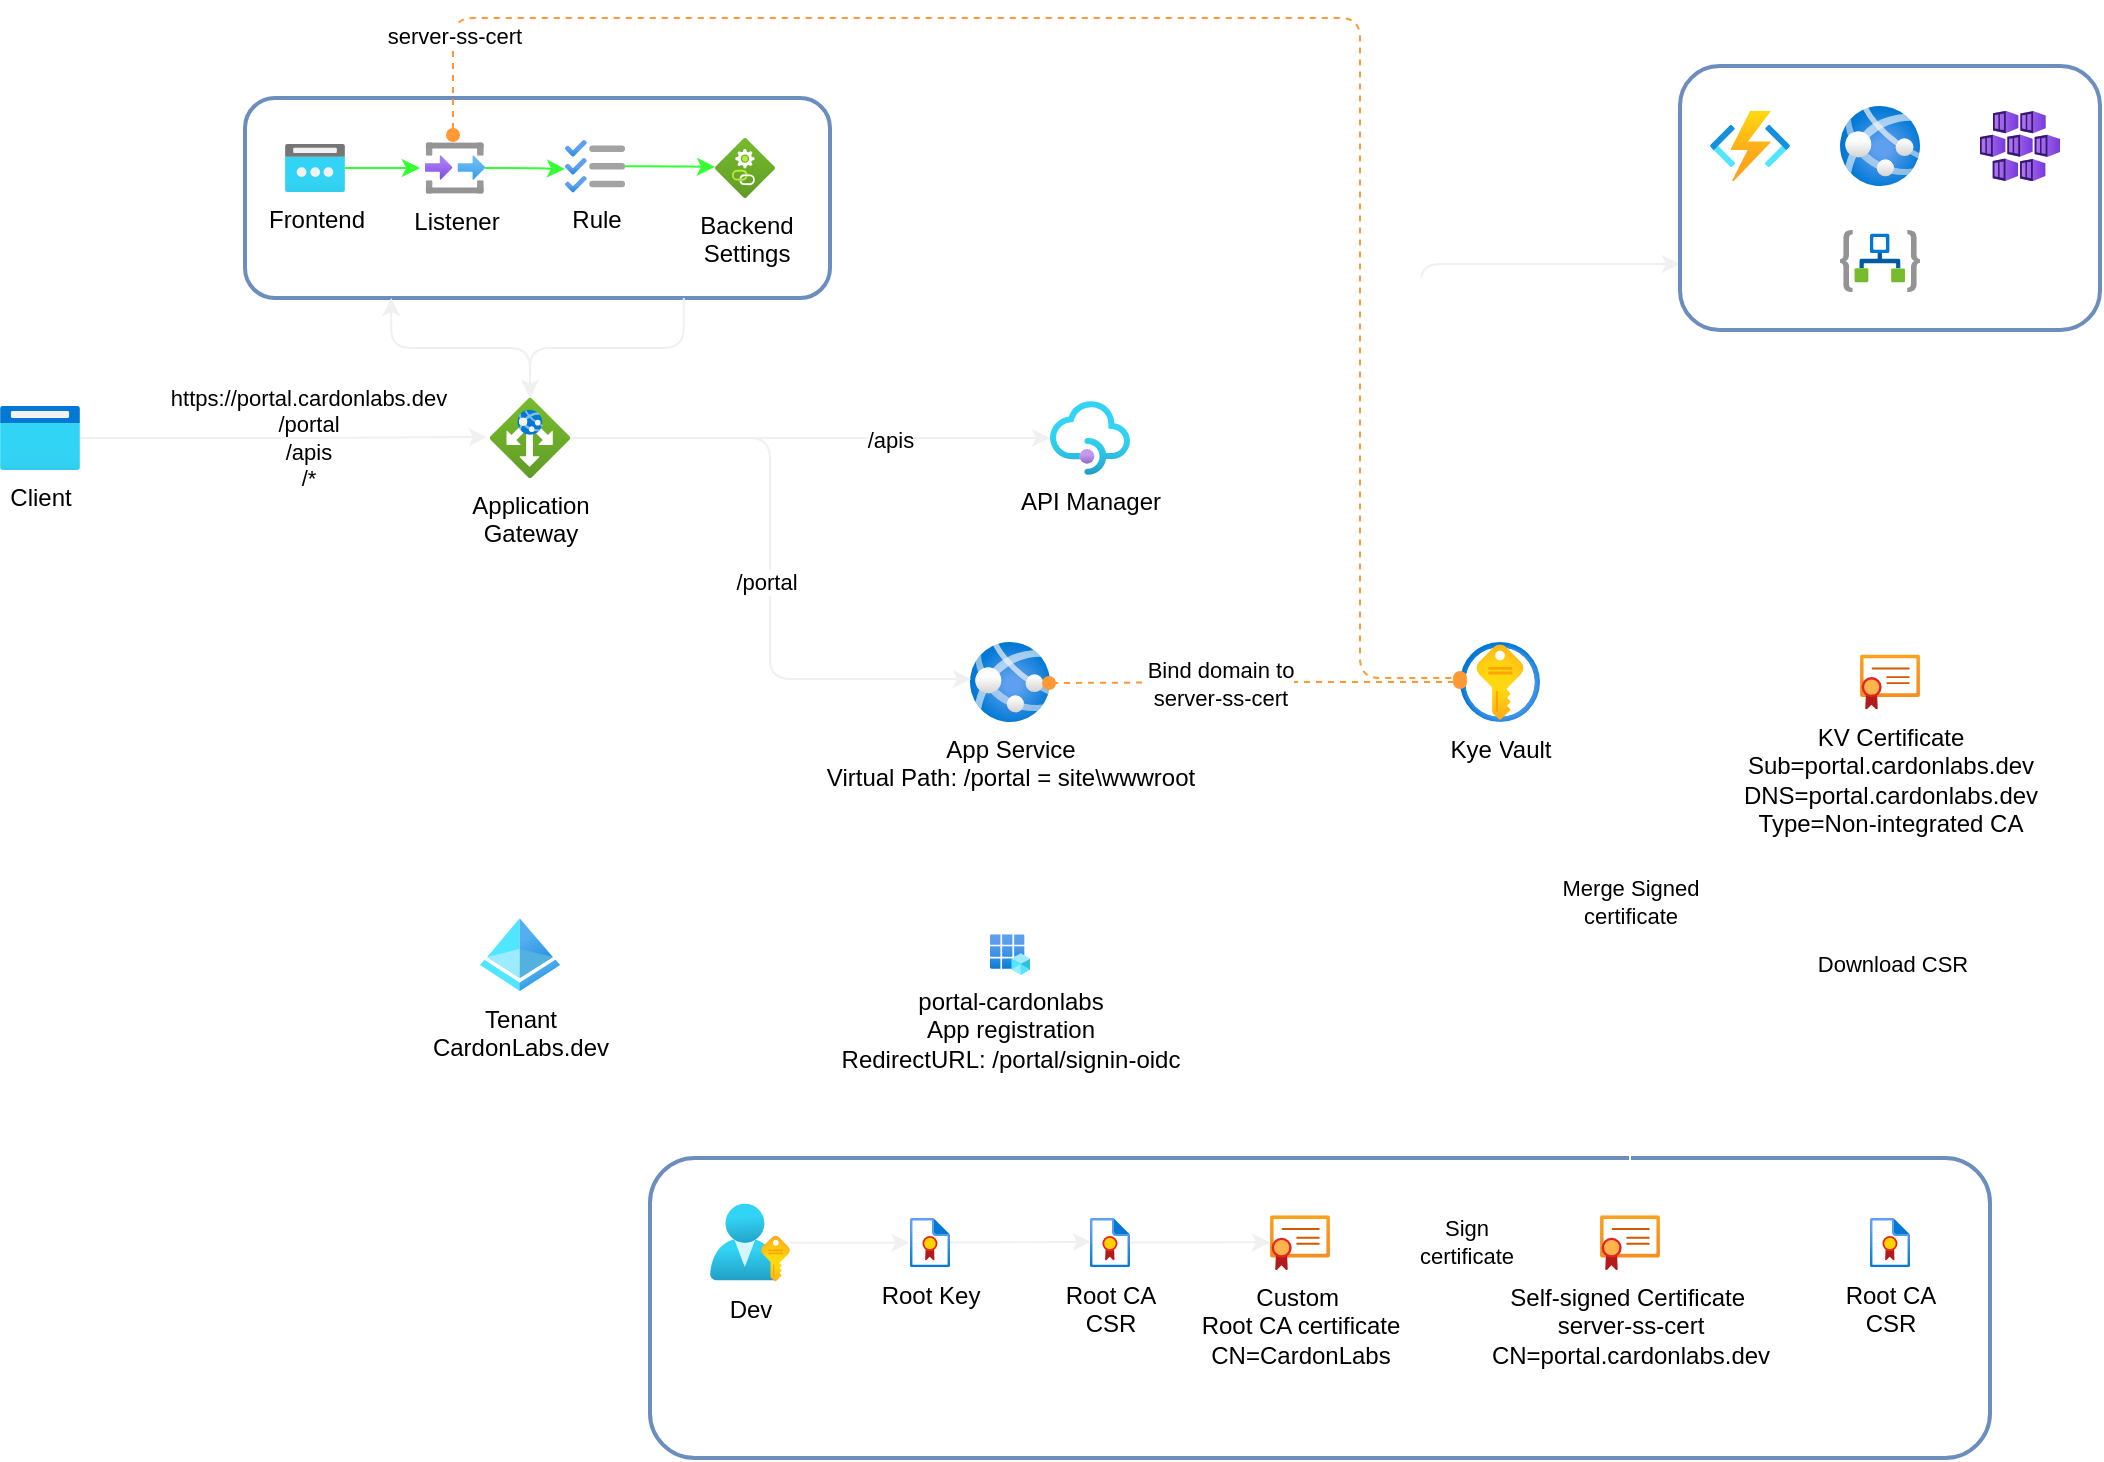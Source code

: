 <mxfile>
    <diagram id="nDjplr-gej5zvjF1l5PW" name="Page-1">
        <mxGraphModel dx="878" dy="854" grid="0" gridSize="10" guides="1" tooltips="1" connect="1" arrows="1" fold="1" page="1" pageScale="1" pageWidth="1100" pageHeight="850" math="0" shadow="0">
            <root>
                <mxCell id="0"/>
                <mxCell id="1" parent="0"/>
                <mxCell id="74" value="Download CSR" style="edgeStyle=orthogonalEdgeStyle;html=1;entryX=0.525;entryY=0.02;entryDx=0;entryDy=0;entryPerimeter=0;startArrow=none;startFill=0;endArrow=classic;endFill=1;strokeColor=#FFFFFF;" parent="1" source="13" target="24" edge="1">
                    <mxGeometry relative="1" as="geometry"/>
                </mxCell>
                <mxCell id="59" value="" style="rounded=1;whiteSpace=wrap;html=1;fillColor=none;strokeColor=#6c8ebf;strokeWidth=2;" parent="1" vertex="1">
                    <mxGeometry x="355" y="660" width="670" height="150" as="geometry"/>
                </mxCell>
                <mxCell id="47" value="" style="rounded=1;whiteSpace=wrap;html=1;fillColor=none;strokeColor=#6c8ebf;strokeWidth=2;" parent="1" vertex="1">
                    <mxGeometry x="152.5" y="130" width="292.5" height="100" as="geometry"/>
                </mxCell>
                <mxCell id="50" value="https://portal.cardonlabs.dev&lt;br&gt;/portal&lt;br&gt;/apis&lt;br&gt;/*" style="edgeStyle=orthogonalEdgeStyle;html=1;entryX=-0.037;entryY=0.488;entryDx=0;entryDy=0;entryPerimeter=0;labelBackgroundColor=none;strokeColor=#F0F0F0;" parent="1" source="2" target="5" edge="1">
                    <mxGeometry x="0.005" y="-10" relative="1" as="geometry">
                        <mxPoint x="1" as="offset"/>
                    </mxGeometry>
                </mxCell>
                <mxCell id="2" value="Client" style="aspect=fixed;html=1;points=[];align=center;image;fontSize=12;image=img/lib/azure2/general/Browser.svg;" parent="1" vertex="1">
                    <mxGeometry x="30" y="284" width="40" height="32" as="geometry"/>
                </mxCell>
                <mxCell id="82" style="edgeStyle=orthogonalEdgeStyle;html=1;startArrow=classic;startFill=1;endArrow=classic;endFill=1;strokeColor=#FFFFFF;" parent="1" source="4" target="72" edge="1">
                    <mxGeometry relative="1" as="geometry"/>
                </mxCell>
                <mxCell id="4" value="App Service&lt;br&gt;Virtual Path: /portal = site\wwwroot" style="aspect=fixed;html=1;points=[];align=center;image;fontSize=12;image=img/lib/azure2/app_services/App_Services.svg;" parent="1" vertex="1">
                    <mxGeometry x="515" y="402" width="40" height="40" as="geometry"/>
                </mxCell>
                <mxCell id="38" style="edgeStyle=orthogonalEdgeStyle;html=1;strokeColor=#F0F0F0;" parent="1" source="5" target="6" edge="1">
                    <mxGeometry relative="1" as="geometry"/>
                </mxCell>
                <mxCell id="85" value="/apis" style="edgeLabel;html=1;align=center;verticalAlign=middle;resizable=0;points=[];" parent="38" vertex="1" connectable="0">
                    <mxGeometry x="0.335" relative="1" as="geometry">
                        <mxPoint y="1" as="offset"/>
                    </mxGeometry>
                </mxCell>
                <mxCell id="39" style="edgeStyle=orthogonalEdgeStyle;html=1;entryX=0.013;entryY=0.463;entryDx=0;entryDy=0;entryPerimeter=0;strokeColor=#F0F0F0;" parent="1" source="5" target="4" edge="1">
                    <mxGeometry relative="1" as="geometry">
                        <Array as="points">
                            <mxPoint x="415" y="300"/>
                            <mxPoint x="415" y="421"/>
                        </Array>
                    </mxGeometry>
                </mxCell>
                <mxCell id="84" value="/portal" style="edgeLabel;html=1;align=center;verticalAlign=middle;resizable=0;points=[];" parent="39" vertex="1" connectable="0">
                    <mxGeometry x="0.062" y="-2" relative="1" as="geometry">
                        <mxPoint y="1" as="offset"/>
                    </mxGeometry>
                </mxCell>
                <mxCell id="51" style="edgeStyle=orthogonalEdgeStyle;html=1;entryX=0.25;entryY=1;entryDx=0;entryDy=0;strokeColor=#F0F0F0;" parent="1" source="5" target="47" edge="1">
                    <mxGeometry relative="1" as="geometry"/>
                </mxCell>
                <mxCell id="5" value="Application&lt;br&gt;Gateway" style="aspect=fixed;html=1;points=[];align=center;image;fontSize=12;image=img/lib/azure2/networking/Application_Gateways.svg;" parent="1" vertex="1">
                    <mxGeometry x="275" y="280" width="40" height="40" as="geometry"/>
                </mxCell>
                <mxCell id="37" style="edgeStyle=orthogonalEdgeStyle;html=1;entryX=0;entryY=0.75;entryDx=0;entryDy=0;strokeColor=#F0F0F0;" parent="1" source="6" target="34" edge="1">
                    <mxGeometry relative="1" as="geometry">
                        <Array as="points">
                            <mxPoint x="740" y="300"/>
                            <mxPoint x="740" y="213"/>
                        </Array>
                    </mxGeometry>
                </mxCell>
                <mxCell id="87" style="edgeStyle=orthogonalEdgeStyle;html=1;entryX=0;entryY=0.25;entryDx=0;entryDy=0;labelBackgroundColor=none;startArrow=classic;startFill=1;endArrow=classic;endFill=1;strokeColor=#FFFFFF;" parent="1" source="6" target="34" edge="1">
                    <mxGeometry relative="1" as="geometry">
                        <Array as="points">
                            <mxPoint x="740" y="300"/>
                            <mxPoint x="740" y="147"/>
                        </Array>
                    </mxGeometry>
                </mxCell>
                <mxCell id="88" style="edgeStyle=orthogonalEdgeStyle;html=1;entryX=0;entryY=0.5;entryDx=0;entryDy=0;labelBackgroundColor=none;startArrow=classic;startFill=1;endArrow=classic;endFill=1;strokeColor=#FFFFFF;" parent="1" source="6" target="34" edge="1">
                    <mxGeometry relative="1" as="geometry">
                        <Array as="points">
                            <mxPoint x="740" y="300"/>
                            <mxPoint x="740" y="180"/>
                        </Array>
                    </mxGeometry>
                </mxCell>
                <mxCell id="6" value="API Manager" style="aspect=fixed;html=1;points=[];align=center;image;fontSize=12;image=img/lib/azure2/integration/API_Management_Services.svg;" parent="1" vertex="1">
                    <mxGeometry x="555" y="281.54" width="40" height="36.92" as="geometry"/>
                </mxCell>
                <mxCell id="76" style="edgeStyle=orthogonalEdgeStyle;html=1;entryX=-0.083;entryY=0.518;entryDx=0;entryDy=0;entryPerimeter=0;startArrow=none;startFill=0;endArrow=classic;endFill=1;strokeColor=#FFFFFF;" parent="1" source="9" target="13" edge="1">
                    <mxGeometry relative="1" as="geometry"/>
                </mxCell>
                <mxCell id="9" value="Kye Vault" style="aspect=fixed;html=1;points=[];align=center;image;fontSize=12;image=img/lib/azure2/security/Key_Vaults.svg;" parent="1" vertex="1">
                    <mxGeometry x="760" y="402" width="40" height="40" as="geometry"/>
                </mxCell>
                <mxCell id="13" value="KV Certificate&lt;br&gt;Sub=portal.cardonlabs.dev&lt;br&gt;DNS=portal.cardonlabs.dev&lt;br&gt;Type=Non-integrated CA" style="aspect=fixed;html=1;points=[];align=center;image;fontSize=12;image=img/lib/azure2/app_services/App_Service_Certificates.svg;labelBackgroundColor=none;" parent="1" vertex="1">
                    <mxGeometry x="960" y="408.3" width="30" height="27.4" as="geometry"/>
                </mxCell>
                <mxCell id="49" value="" style="group" parent="1" vertex="1" connectable="0">
                    <mxGeometry x="870" y="114" width="210" height="132" as="geometry"/>
                </mxCell>
                <mxCell id="34" value="" style="rounded=1;whiteSpace=wrap;html=1;fillColor=none;strokeColor=#6c8ebf;strokeWidth=2;" parent="49" vertex="1">
                    <mxGeometry width="210" height="132" as="geometry"/>
                </mxCell>
                <mxCell id="7" value="" style="aspect=fixed;html=1;points=[];align=center;image;fontSize=12;image=img/lib/azure2/compute/Function_Apps.svg;" parent="49" vertex="1">
                    <mxGeometry x="15" y="22.36" width="40" height="35.29" as="geometry"/>
                </mxCell>
                <mxCell id="30" value="" style="aspect=fixed;html=1;points=[];align=center;image;fontSize=12;image=img/lib/azure2/app_services/App_Services.svg;" parent="49" vertex="1">
                    <mxGeometry x="80" y="20" width="40" height="40" as="geometry"/>
                </mxCell>
                <mxCell id="35" value="" style="aspect=fixed;html=1;points=[];align=center;image;fontSize=12;image=img/lib/azure2/containers/Kubernetes_Services.svg;strokeWidth=2;fillColor=none;" parent="49" vertex="1">
                    <mxGeometry x="150" y="22.36" width="40" height="35.29" as="geometry"/>
                </mxCell>
                <mxCell id="36" value="" style="aspect=fixed;html=1;points=[];align=center;image;fontSize=12;image=img/lib/azure2/integration/Logic_Apps.svg;strokeWidth=2;fillColor=none;" parent="49" vertex="1">
                    <mxGeometry x="80" y="82" width="40" height="31.04" as="geometry"/>
                </mxCell>
                <mxCell id="53" style="edgeStyle=orthogonalEdgeStyle;html=1;exitX=0.75;exitY=1;exitDx=0;exitDy=0;entryX=0.5;entryY=0;entryDx=0;entryDy=0;entryPerimeter=0;strokeColor=#F0F0F0;" parent="1" source="47" target="5" edge="1">
                    <mxGeometry relative="1" as="geometry"/>
                </mxCell>
                <mxCell id="64" style="edgeStyle=orthogonalEdgeStyle;html=1;entryX=0.988;entryY=0.513;entryDx=0;entryDy=0;entryPerimeter=0;startArrow=oval;startFill=1;endArrow=oval;endFill=1;strokeColor=#FF9933;dashed=1;" parent="1" source="9" target="4" edge="1">
                    <mxGeometry relative="1" as="geometry"/>
                </mxCell>
                <mxCell id="86" value="Bind domain to&lt;br&gt;server-ss-cert" style="edgeLabel;html=1;align=center;verticalAlign=middle;resizable=0;points=[];" parent="64" vertex="1" connectable="0">
                    <mxGeometry x="0.69" y="2" relative="1" as="geometry">
                        <mxPoint x="53" y="-2" as="offset"/>
                    </mxGeometry>
                </mxCell>
                <mxCell id="70" style="edgeStyle=orthogonalEdgeStyle;html=1;entryX=0;entryY=0.483;entryDx=0;entryDy=0;entryPerimeter=0;startArrow=none;startFill=0;endArrow=classic;endFill=1;strokeColor=#33FF33;" parent="1" source="41" target="45" edge="1">
                    <mxGeometry relative="1" as="geometry"/>
                </mxCell>
                <mxCell id="41" value="Rule" style="aspect=fixed;html=1;points=[];align=center;image;fontSize=12;image=img/lib/azure2/general/Backlog.svg;strokeWidth=2;fillColor=none;" parent="1" vertex="1">
                    <mxGeometry x="312.5" y="150.88" width="30" height="26.47" as="geometry"/>
                </mxCell>
                <mxCell id="68" style="edgeStyle=orthogonalEdgeStyle;html=1;entryX=-0.083;entryY=0.5;entryDx=0;entryDy=0;entryPerimeter=0;startArrow=none;startFill=0;endArrow=classic;endFill=1;strokeColor=#33FF33;" parent="1" source="43" target="46" edge="1">
                    <mxGeometry relative="1" as="geometry"/>
                </mxCell>
                <mxCell id="43" value="Frontend" style="aspect=fixed;html=1;points=[];align=center;image;fontSize=12;image=img/lib/azure2/networking/Public_IP_Addresses.svg;strokeWidth=2;fillColor=none;" parent="1" vertex="1">
                    <mxGeometry x="172.5" y="153" width="30" height="24" as="geometry"/>
                </mxCell>
                <mxCell id="67" value="server-ss-cert" style="edgeStyle=orthogonalEdgeStyle;html=1;startArrow=oval;startFill=1;endArrow=oval;endFill=1;strokeColor=#FF9933;dashed=1;exitX=0.467;exitY=-0.14;exitDx=0;exitDy=0;exitPerimeter=0;" parent="1" source="46" target="9" edge="1">
                    <mxGeometry x="-0.891" relative="1" as="geometry">
                        <mxPoint x="720" y="420" as="targetPoint"/>
                        <Array as="points">
                            <mxPoint x="257" y="90"/>
                            <mxPoint x="710" y="90"/>
                            <mxPoint x="710" y="420"/>
                        </Array>
                        <mxPoint y="-1" as="offset"/>
                    </mxGeometry>
                </mxCell>
                <mxCell id="45" value="Backend&lt;br&gt;Settings" style="aspect=fixed;html=1;points=[];align=center;image;fontSize=12;image=img/lib/azure2/general/Resource_Linked.svg;strokeWidth=2;fillColor=none;" parent="1" vertex="1">
                    <mxGeometry x="387.5" y="150" width="30" height="30" as="geometry"/>
                </mxCell>
                <mxCell id="69" style="edgeStyle=orthogonalEdgeStyle;html=1;entryX=0;entryY=0.552;entryDx=0;entryDy=0;entryPerimeter=0;startArrow=none;startFill=0;endArrow=classic;endFill=1;strokeColor=#33FF33;" parent="1" source="46" target="41" edge="1">
                    <mxGeometry relative="1" as="geometry"/>
                </mxCell>
                <mxCell id="46" value="Listener" style="aspect=fixed;html=1;points=[];align=center;image;fontSize=12;image=img/lib/azure2/general/Input_Output.svg;strokeWidth=2;fillColor=none;" parent="1" vertex="1">
                    <mxGeometry x="242.5" y="152.11" width="30" height="25.78" as="geometry"/>
                </mxCell>
                <mxCell id="81" style="edgeStyle=orthogonalEdgeStyle;html=1;entryX=0.025;entryY=0.511;entryDx=0;entryDy=0;entryPerimeter=0;startArrow=none;startFill=0;endArrow=classic;endFill=1;strokeColor=#FFFFFF;" parent="1" source="71" target="72" edge="1">
                    <mxGeometry relative="1" as="geometry"/>
                </mxCell>
                <mxCell id="71" value="Tenant&lt;br&gt;CardonLabs.dev" style="aspect=fixed;html=1;points=[];align=center;image;fontSize=12;image=img/lib/azure2/identity/Azure_Active_Directory.svg;strokeWidth=2;fillColor=none;" parent="1" vertex="1">
                    <mxGeometry x="270" y="539.99" width="40" height="36.57" as="geometry"/>
                </mxCell>
                <mxCell id="72" value="portal-cardonlabs&lt;br&gt;App registration&lt;br&gt;RedirectURL: /portal/signin-oidc" style="aspect=fixed;html=1;points=[];align=center;image;fontSize=12;image=img/lib/azure2/identity/App_Registrations.svg;strokeWidth=2;fillColor=none;" parent="1" vertex="1">
                    <mxGeometry x="525" y="548.12" width="20" height="20.32" as="geometry"/>
                </mxCell>
                <mxCell id="79" value="Sign&lt;br&gt;certificate" style="edgeStyle=orthogonalEdgeStyle;html=1;entryX=-0.017;entryY=0.489;entryDx=0;entryDy=0;entryPerimeter=0;startArrow=none;startFill=0;endArrow=classic;endFill=1;strokeColor=#FFFFFF;" parent="1" source="3" target="8" edge="1">
                    <mxGeometry relative="1" as="geometry"/>
                </mxCell>
                <mxCell id="78" value="Merge Signed&lt;br&gt;certificate" style="edgeStyle=orthogonalEdgeStyle;html=1;entryX=0.488;entryY=0.988;entryDx=0;entryDy=0;entryPerimeter=0;startArrow=none;startFill=0;endArrow=classic;endFill=1;strokeColor=#FFFFFF;" parent="1" source="8" target="9" edge="1">
                    <mxGeometry relative="1" as="geometry">
                        <Array as="points">
                            <mxPoint x="845" y="480"/>
                            <mxPoint x="780" y="480"/>
                        </Array>
                    </mxGeometry>
                </mxCell>
                <mxCell id="8" value="Self-signed Certificate&amp;nbsp;&lt;br&gt;server-ss-cert&lt;br&gt;CN=portal.cardonlabs.dev" style="aspect=fixed;html=1;points=[];align=center;image;fontSize=12;image=img/lib/azure2/app_services/App_Service_Certificates.svg;" parent="1" vertex="1">
                    <mxGeometry x="830" y="688.61" width="30" height="27.4" as="geometry"/>
                </mxCell>
                <mxCell id="18" style="edgeStyle=none;html=1;entryX=0;entryY=0.495;entryDx=0;entryDy=0;entryPerimeter=0;strokeColor=#F0F0F0;" parent="1" source="11" target="3" edge="1">
                    <mxGeometry relative="1" as="geometry"/>
                </mxCell>
                <mxCell id="11" value="Root CA&lt;br&gt;CSR" style="aspect=fixed;html=1;points=[];align=center;image;fontSize=12;image=img/lib/azure2/management_governance/Compliance.svg;" parent="1" vertex="1">
                    <mxGeometry x="575" y="690.005" width="20" height="24.61" as="geometry"/>
                </mxCell>
                <mxCell id="17" style="edgeStyle=none;html=1;entryX=0.017;entryY=0.485;entryDx=0;entryDy=0;entryPerimeter=0;strokeColor=#F0F0F0;" parent="1" source="12" target="11" edge="1">
                    <mxGeometry relative="1" as="geometry"/>
                </mxCell>
                <mxCell id="12" value="Root Key" style="aspect=fixed;html=1;points=[];align=center;image;fontSize=12;image=img/lib/azure2/management_governance/Compliance.svg;" parent="1" vertex="1">
                    <mxGeometry x="485" y="690.005" width="20" height="24.61" as="geometry"/>
                </mxCell>
                <mxCell id="16" style="edgeStyle=none;html=1;entryX=-0.017;entryY=0.501;entryDx=0;entryDy=0;entryPerimeter=0;strokeColor=#F0F0F0;" parent="1" source="15" target="12" edge="1">
                    <mxGeometry relative="1" as="geometry"/>
                </mxCell>
                <mxCell id="77" value="" style="edgeStyle=orthogonalEdgeStyle;html=1;startArrow=none;startFill=0;endArrow=classic;endFill=1;strokeColor=#FFFFFF;entryX=0.483;entryY=0.981;entryDx=0;entryDy=0;entryPerimeter=0;" parent="1" source="24" target="3" edge="1">
                    <mxGeometry relative="1" as="geometry">
                        <Array as="points">
                            <mxPoint x="975" y="790"/>
                            <mxPoint x="680" y="790"/>
                        </Array>
                    </mxGeometry>
                </mxCell>
                <mxCell id="15" value="Dev" style="aspect=fixed;html=1;points=[];align=center;image;fontSize=12;image=img/lib/azure2/azure_stack/User_Subscriptions.svg;" parent="1" vertex="1">
                    <mxGeometry x="385" y="682.9" width="40" height="38.82" as="geometry"/>
                </mxCell>
                <mxCell id="24" value="Root CA&lt;br&gt;CSR" style="aspect=fixed;html=1;points=[];align=center;image;fontSize=12;image=img/lib/azure2/management_governance/Compliance.svg;" parent="1" vertex="1">
                    <mxGeometry x="965" y="690" width="20" height="24.61" as="geometry"/>
                </mxCell>
                <mxCell id="3" value="Custom&amp;nbsp;&lt;br&gt;Root CA certificate&lt;br&gt;CN=CardonLabs" style="aspect=fixed;html=1;points=[];align=center;image;fontSize=12;image=img/lib/azure2/app_services/App_Service_Certificates.svg;" parent="1" vertex="1">
                    <mxGeometry x="665" y="688.61" width="30" height="27.4" as="geometry"/>
                </mxCell>
            </root>
        </mxGraphModel>
    </diagram>
</mxfile>